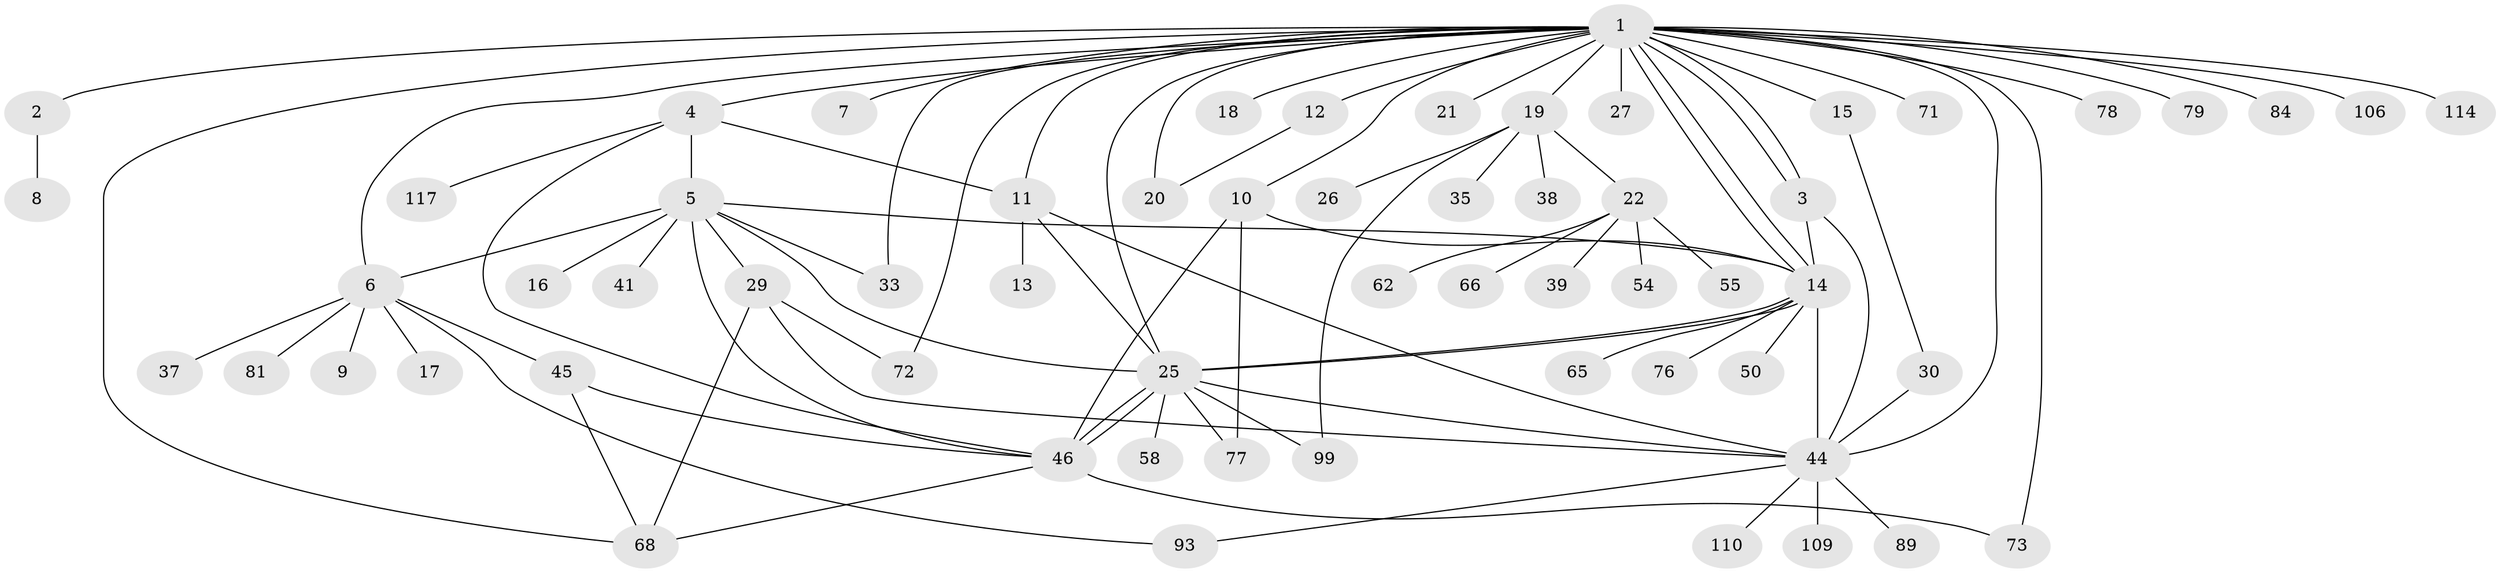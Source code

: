 // original degree distribution, {31: 0.008130081300813009, 2: 0.21951219512195122, 7: 0.024390243902439025, 5: 0.016260162601626018, 14: 0.008130081300813009, 8: 0.016260162601626018, 1: 0.5121951219512195, 6: 0.016260162601626018, 11: 0.008130081300813009, 3: 0.0975609756097561, 9: 0.008130081300813009, 13: 0.008130081300813009, 4: 0.056910569105691054}
// Generated by graph-tools (version 1.1) at 2025/14/03/09/25 04:14:20]
// undirected, 61 vertices, 92 edges
graph export_dot {
graph [start="1"]
  node [color=gray90,style=filled];
  1;
  2;
  3 [super="+61+118+32"];
  4;
  5 [super="+49+24+80+83+64+23+31+28+40"];
  6;
  7;
  8;
  9;
  10 [super="+105"];
  11 [super="+75"];
  12;
  13;
  14 [super="+108+103+43"];
  15 [super="+94"];
  16;
  17;
  18;
  19 [super="+69"];
  20;
  21;
  22 [super="+36+48+47"];
  25 [super="+67+34"];
  26 [super="+87+102"];
  27;
  29;
  30 [super="+104+111"];
  33 [super="+42"];
  35;
  37;
  38;
  39 [super="+107+100"];
  41;
  44 [super="+119+52+57"];
  45;
  46 [super="+123+63+53"];
  50;
  54;
  55;
  58;
  62;
  65;
  66;
  68 [super="+70"];
  71;
  72 [super="+96"];
  73;
  76;
  77 [super="+112"];
  78;
  79;
  81;
  84;
  89 [super="+101"];
  93;
  99 [super="+113"];
  106;
  109;
  110;
  114;
  117;
  1 -- 2;
  1 -- 3;
  1 -- 3;
  1 -- 4;
  1 -- 6;
  1 -- 7;
  1 -- 10;
  1 -- 11;
  1 -- 12;
  1 -- 14 [weight=2];
  1 -- 14;
  1 -- 15;
  1 -- 18;
  1 -- 19;
  1 -- 20;
  1 -- 21;
  1 -- 25;
  1 -- 27;
  1 -- 33;
  1 -- 44 [weight=2];
  1 -- 68;
  1 -- 71;
  1 -- 72;
  1 -- 73;
  1 -- 78;
  1 -- 79;
  1 -- 84;
  1 -- 106;
  1 -- 114;
  2 -- 8;
  3 -- 44;
  3 -- 14;
  4 -- 5;
  4 -- 11;
  4 -- 117;
  4 -- 46;
  5 -- 6;
  5 -- 16;
  5 -- 25;
  5 -- 29;
  5 -- 41 [weight=2];
  5 -- 46;
  5 -- 33;
  5 -- 14;
  6 -- 9;
  6 -- 17;
  6 -- 37;
  6 -- 45;
  6 -- 81;
  6 -- 93;
  10 -- 14;
  10 -- 77;
  10 -- 46;
  11 -- 13;
  11 -- 25;
  11 -- 44;
  12 -- 20;
  14 -- 25;
  14 -- 25;
  14 -- 50;
  14 -- 76;
  14 -- 65;
  14 -- 44;
  15 -- 30;
  19 -- 22;
  19 -- 26;
  19 -- 35;
  19 -- 38;
  19 -- 99;
  22 -- 39 [weight=2];
  22 -- 54;
  22 -- 55;
  22 -- 62;
  22 -- 66;
  25 -- 46 [weight=2];
  25 -- 46;
  25 -- 58;
  25 -- 99;
  25 -- 44;
  25 -- 77;
  29 -- 68;
  29 -- 72;
  29 -- 44;
  30 -- 44;
  44 -- 109;
  44 -- 89;
  44 -- 93;
  44 -- 110;
  45 -- 46;
  45 -- 68;
  46 -- 73;
  46 -- 68;
}
